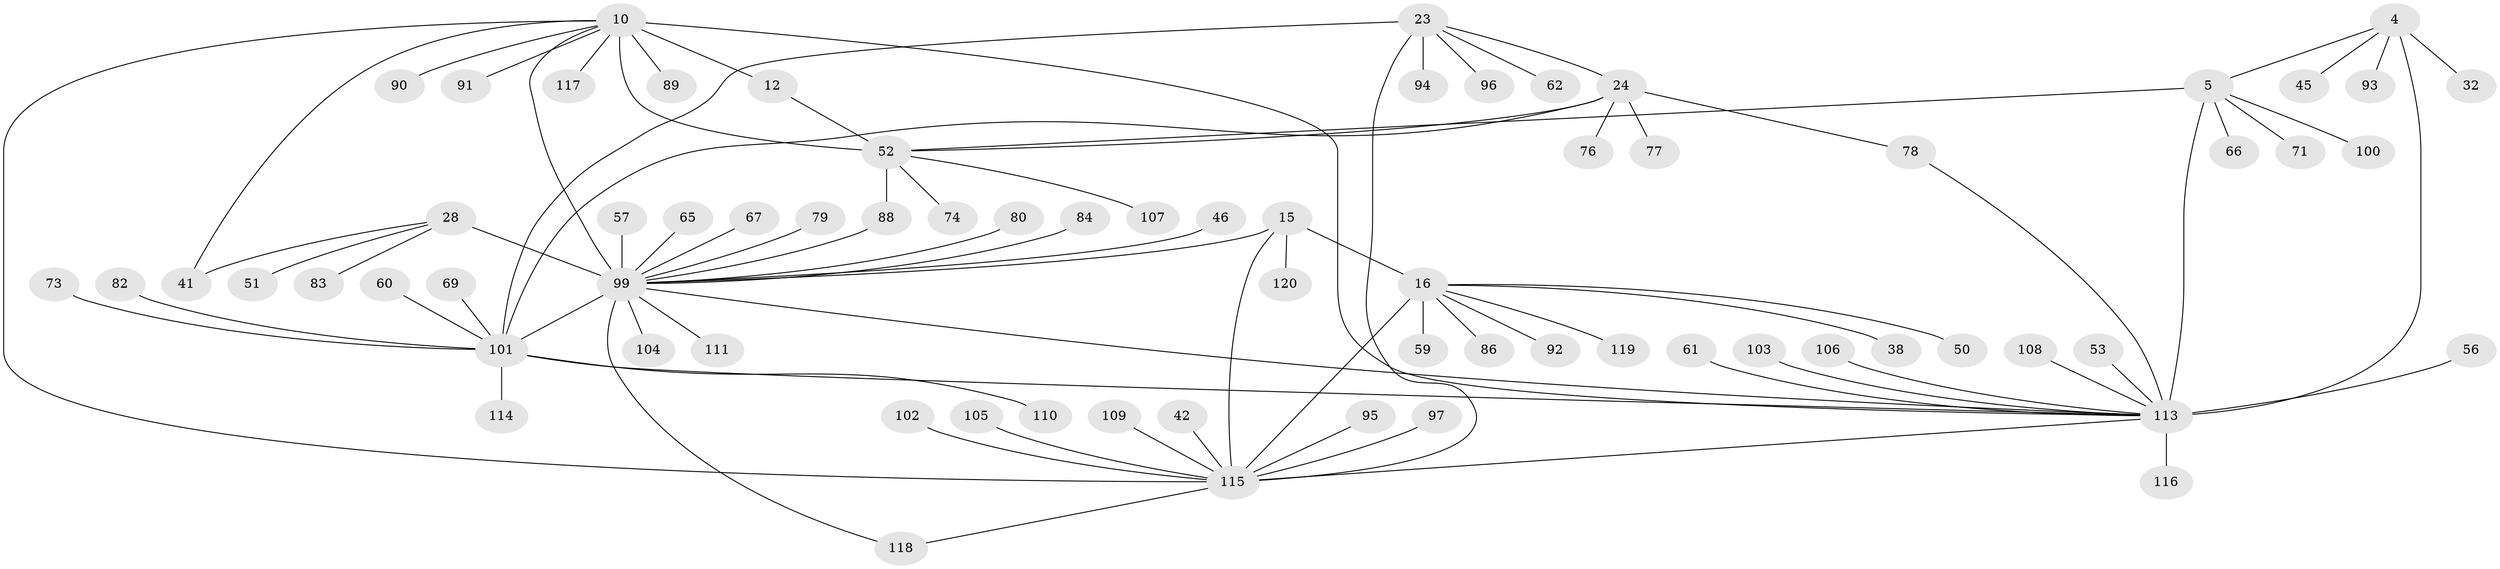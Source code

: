 // original degree distribution, {7: 0.05, 13: 0.025, 8: 0.05, 10: 0.025, 6: 0.041666666666666664, 9: 0.03333333333333333, 5: 0.016666666666666666, 11: 0.008333333333333333, 12: 0.008333333333333333, 1: 0.55, 2: 0.15833333333333333, 3: 0.03333333333333333}
// Generated by graph-tools (version 1.1) at 2025/58/03/04/25 21:58:33]
// undirected, 72 vertices, 86 edges
graph export_dot {
graph [start="1"]
  node [color=gray90,style=filled];
  4 [super="+1"];
  5 [super="+3"];
  10 [super="+8+7"];
  12 [super="+9"];
  15 [super="+13"];
  16 [super="+14"];
  23 [super="+22"];
  24 [super="+20"];
  28 [super="+26"];
  32;
  38;
  41;
  42;
  45;
  46;
  50;
  51;
  52 [super="+11+33+43"];
  53;
  56;
  57 [super="+34"];
  59 [super="+49"];
  60;
  61;
  62;
  65;
  66;
  67;
  69;
  71;
  73;
  74;
  76;
  77;
  78 [super="+47"];
  79;
  80 [super="+75"];
  82;
  83;
  84;
  86;
  88;
  89;
  90 [super="+87"];
  91 [super="+70"];
  92 [super="+39"];
  93;
  94;
  95;
  96;
  97;
  99 [super="+64+30+27+31"];
  100;
  101 [super="+36+44"];
  102;
  103 [super="+68"];
  104;
  105;
  106 [super="+58"];
  107;
  108;
  109;
  110;
  111;
  113 [super="+35+72+81+85+112+6"];
  114;
  115 [super="+18+40"];
  116;
  117;
  118;
  119;
  120 [super="+37+98"];
  4 -- 5 [weight=4];
  4 -- 32;
  4 -- 93;
  4 -- 45;
  4 -- 113 [weight=5];
  5 -- 100;
  5 -- 66;
  5 -- 71;
  5 -- 52 [weight=2];
  5 -- 113 [weight=5];
  10 -- 12 [weight=6];
  10 -- 41;
  10 -- 117;
  10 -- 89;
  10 -- 99 [weight=2];
  10 -- 91;
  10 -- 90;
  10 -- 52 [weight=3];
  10 -- 113;
  10 -- 115;
  12 -- 52 [weight=2];
  15 -- 16 [weight=4];
  15 -- 120;
  15 -- 115 [weight=4];
  15 -- 99;
  16 -- 50;
  16 -- 119;
  16 -- 38;
  16 -- 86;
  16 -- 92;
  16 -- 59;
  16 -- 115 [weight=4];
  23 -- 24 [weight=4];
  23 -- 62;
  23 -- 96;
  23 -- 115 [weight=2];
  23 -- 94;
  23 -- 101 [weight=4];
  24 -- 76;
  24 -- 77;
  24 -- 78;
  24 -- 52;
  24 -- 101 [weight=4];
  28 -- 41;
  28 -- 83;
  28 -- 51;
  28 -- 99 [weight=8];
  42 -- 115;
  46 -- 99;
  52 -- 74;
  52 -- 107;
  52 -- 88;
  53 -- 113;
  56 -- 113;
  57 -- 99;
  60 -- 101;
  61 -- 113;
  65 -- 99;
  67 -- 99;
  69 -- 101;
  73 -- 101;
  78 -- 113;
  79 -- 99;
  80 -- 99;
  82 -- 101;
  84 -- 99;
  88 -- 99;
  95 -- 115;
  97 -- 115;
  99 -- 111;
  99 -- 113 [weight=2];
  99 -- 118;
  99 -- 101;
  99 -- 104;
  101 -- 110;
  101 -- 113;
  101 -- 114;
  102 -- 115;
  103 -- 113;
  105 -- 115;
  106 -- 113;
  108 -- 113;
  109 -- 115;
  113 -- 116;
  113 -- 115;
  115 -- 118;
}
